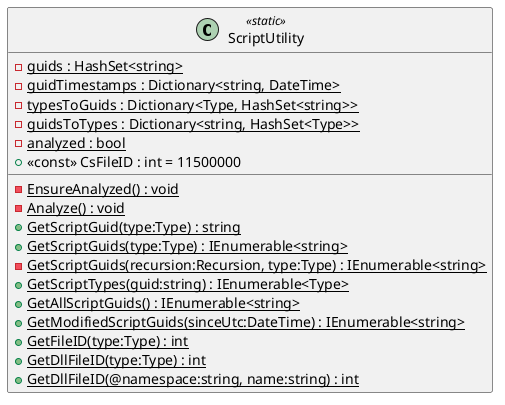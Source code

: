@startuml
class ScriptUtility <<static>> {
    - {static} guids : HashSet<string>
    - {static} guidTimestamps : Dictionary<string, DateTime>
    - {static} typesToGuids : Dictionary<Type, HashSet<string>>
    - {static} guidsToTypes : Dictionary<string, HashSet<Type>>
    - {static} analyzed : bool
    - {static} EnsureAnalyzed() : void
    - {static} Analyze() : void
    + {static} GetScriptGuid(type:Type) : string
    + {static} GetScriptGuids(type:Type) : IEnumerable<string>
    - {static} GetScriptGuids(recursion:Recursion, type:Type) : IEnumerable<string>
    + {static} GetScriptTypes(guid:string) : IEnumerable<Type>
    + {static} GetAllScriptGuids() : IEnumerable<string>
    + {static} GetModifiedScriptGuids(sinceUtc:DateTime) : IEnumerable<string>
    + <<const>> CsFileID : int = 11500000
    + {static} GetFileID(type:Type) : int
    + {static} GetDllFileID(type:Type) : int
    + {static} GetDllFileID(@namespace:string, name:string) : int
}
@enduml
